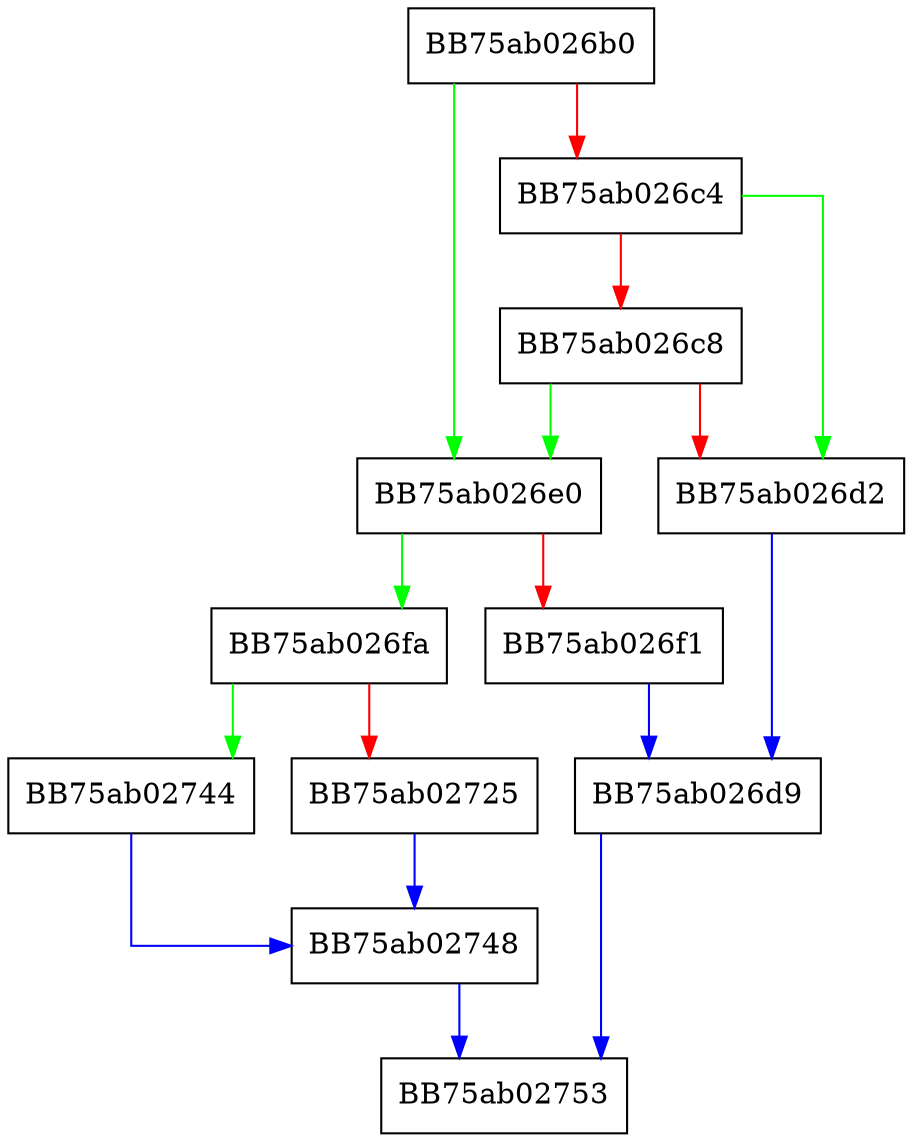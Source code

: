 digraph lua_resume {
  node [shape="box"];
  graph [splines=ortho];
  BB75ab026b0 -> BB75ab026e0 [color="green"];
  BB75ab026b0 -> BB75ab026c4 [color="red"];
  BB75ab026c4 -> BB75ab026d2 [color="green"];
  BB75ab026c4 -> BB75ab026c8 [color="red"];
  BB75ab026c8 -> BB75ab026e0 [color="green"];
  BB75ab026c8 -> BB75ab026d2 [color="red"];
  BB75ab026d2 -> BB75ab026d9 [color="blue"];
  BB75ab026d9 -> BB75ab02753 [color="blue"];
  BB75ab026e0 -> BB75ab026fa [color="green"];
  BB75ab026e0 -> BB75ab026f1 [color="red"];
  BB75ab026f1 -> BB75ab026d9 [color="blue"];
  BB75ab026fa -> BB75ab02744 [color="green"];
  BB75ab026fa -> BB75ab02725 [color="red"];
  BB75ab02725 -> BB75ab02748 [color="blue"];
  BB75ab02744 -> BB75ab02748 [color="blue"];
  BB75ab02748 -> BB75ab02753 [color="blue"];
}